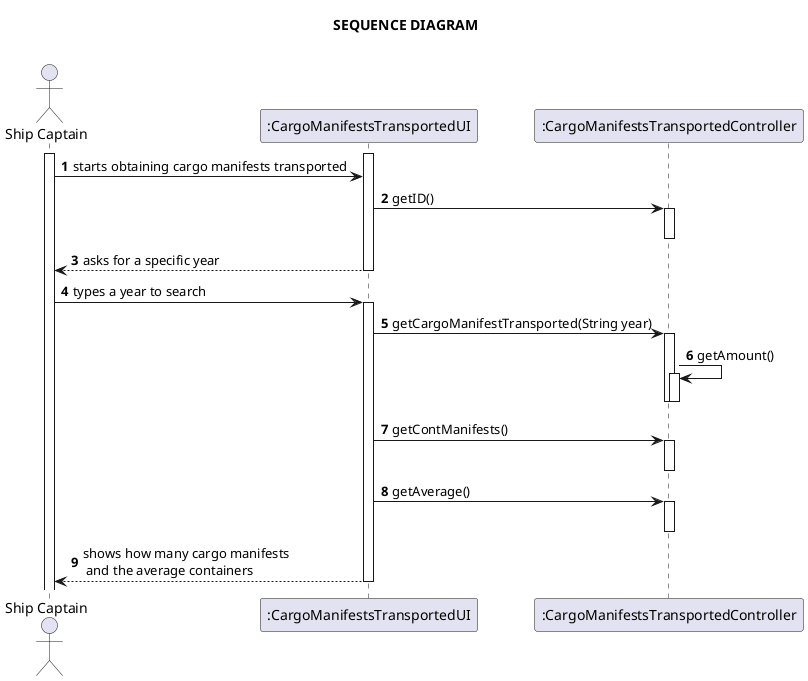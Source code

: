 @startuml
'https://plantuml.com/sequence-diagram

title <b> SEQUENCE DIAGRAM\n
autonumber
'hide footbox
actor "Ship Captain" as Cap
participant ":CargoManifestsTransportedUI" as UI
participant ":CargoManifestsTransportedController" as Controller

activate Cap
activate UI

Cap -> UI : starts obtaining cargo manifests transported
UI -> Controller: getID()

activate Controller

deactivate Controller
UI --> Cap : asks for a specific year
deactivate UI
Cap -> UI : types a year to search
activate UI

UI -> Controller: getCargoManifestTransported(String year)
activate Controller

Controller -> Controller: getAmount()
activate Controller

deactivate Controller
deactivate Controller

UI -> Controller: getContManifests()
activate Controller
deactivate Controller

UI -> Controller: getAverage()
activate Controller
deactivate Controller

UI --> Cap : shows how many cargo manifests \n and the average containers
deactivate Controller
deactivate UI

@enduml